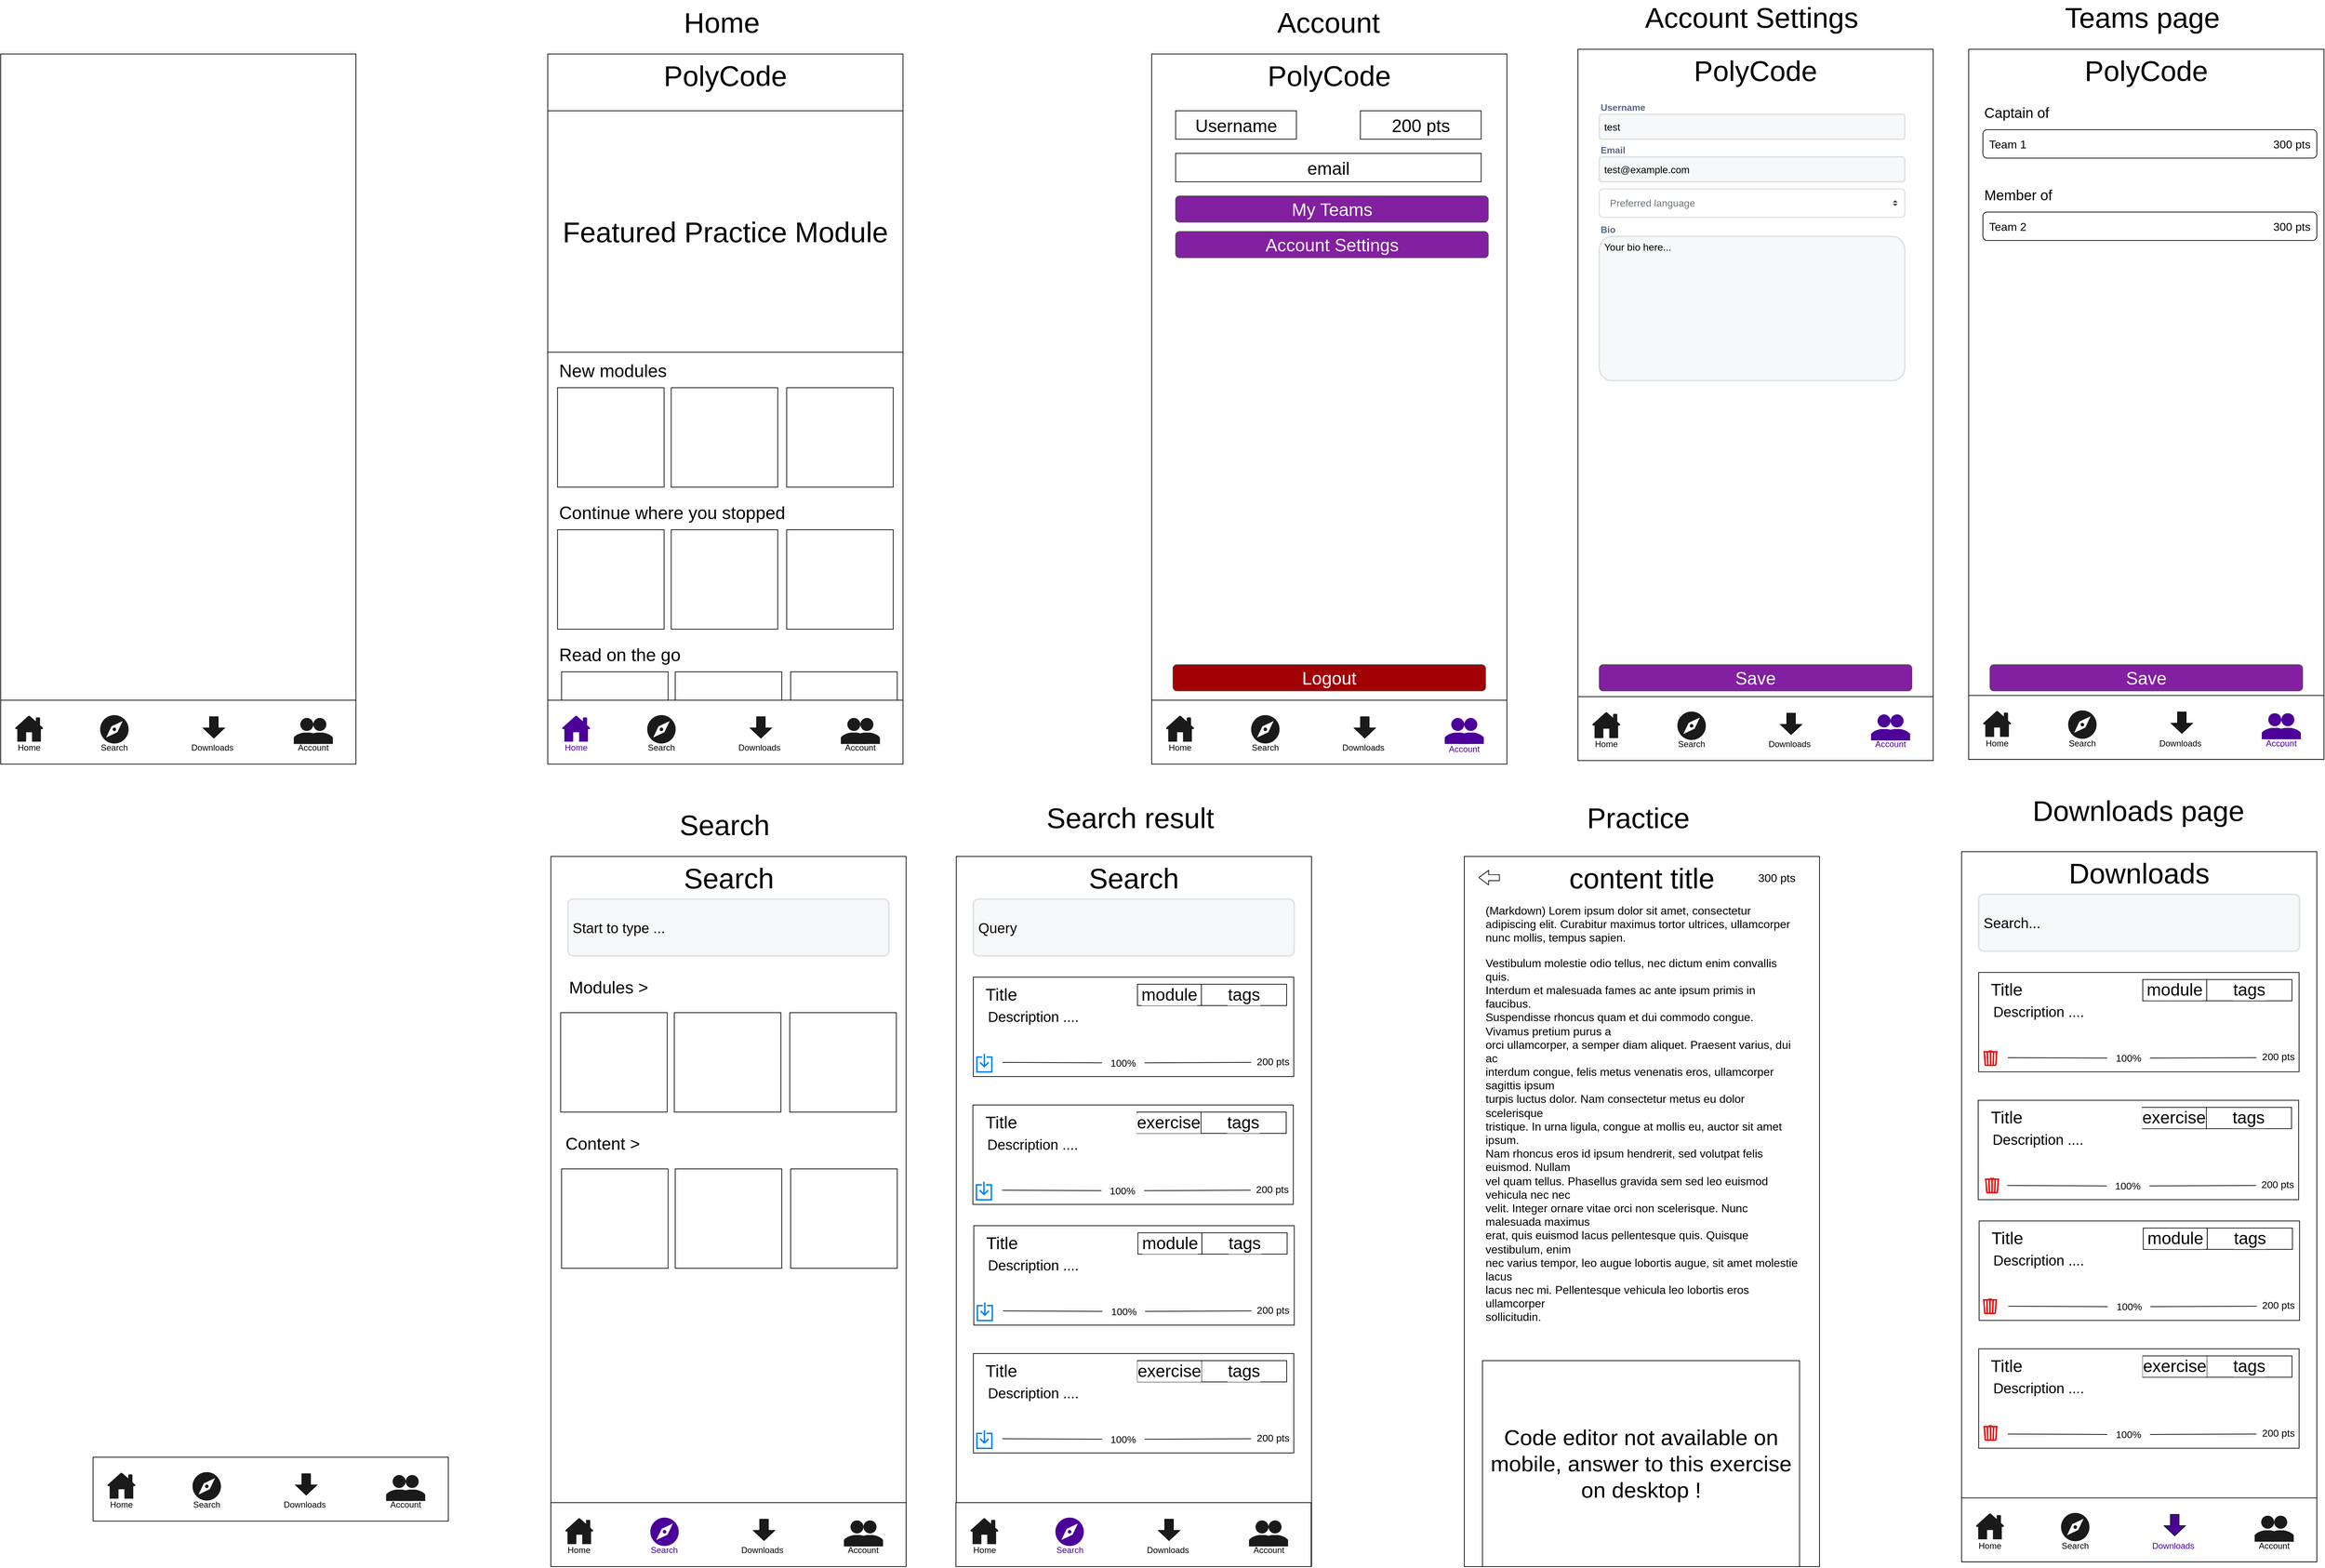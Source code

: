 <mxfile>
    <diagram id="5f1qsJ-k96uJmgbrYSEO" name="Page-1">
        <mxGraphModel dx="7640" dy="6060" grid="1" gridSize="10" guides="1" tooltips="1" connect="1" arrows="1" fold="1" page="1" pageScale="1" pageWidth="850" pageHeight="1100" math="0" shadow="0">
            <root>
                <mxCell id="0"/>
                <mxCell id="1" parent="0"/>
                <mxCell id="19" value="" style="rounded=0;whiteSpace=wrap;html=1;aspect=fixed;" parent="1" vertex="1">
                    <mxGeometry x="850" y="-2120" width="500" height="1000" as="geometry"/>
                </mxCell>
                <mxCell id="43" value="" style="rounded=0;whiteSpace=wrap;html=1;fontSize=40;strokeWidth=1;fillColor=none;" parent="1" vertex="1">
                    <mxGeometry x="869.38" y="-1250" width="150" height="130" as="geometry"/>
                </mxCell>
                <mxCell id="45" value="" style="rounded=0;whiteSpace=wrap;html=1;fontSize=40;strokeWidth=1;fillColor=none;" parent="1" vertex="1">
                    <mxGeometry x="1029.38" y="-1250" width="150" height="130" as="geometry"/>
                </mxCell>
                <mxCell id="46" value="" style="rounded=0;whiteSpace=wrap;html=1;fontSize=40;strokeWidth=1;fillColor=default;" parent="1" vertex="1">
                    <mxGeometry x="1191.88" y="-1250" width="150" height="130" as="geometry"/>
                </mxCell>
                <mxCell id="3" value="" style="rounded=0;whiteSpace=wrap;html=1;aspect=fixed;" parent="1" vertex="1">
                    <mxGeometry x="80" y="-2120" width="500" height="1000" as="geometry"/>
                </mxCell>
                <mxCell id="31" value="&lt;font style=&quot;font-size: 40px;&quot;&gt;PolyCode&lt;/font&gt;" style="rounded=0;whiteSpace=wrap;html=1;strokeColor=none;fontSize=40;strokeWidth=0;fillColor=none;" parent="1" vertex="1">
                    <mxGeometry x="976.25" y="-2120" width="247.5" height="60" as="geometry"/>
                </mxCell>
                <mxCell id="32" value="Home" style="text;html=1;strokeColor=none;fillColor=none;align=center;verticalAlign=middle;whiteSpace=wrap;rounded=0;fontSize=40;" parent="1" vertex="1">
                    <mxGeometry x="1005" y="-2180" width="180" height="30" as="geometry"/>
                </mxCell>
                <mxCell id="33" value="Featured Practice Module" style="rounded=0;whiteSpace=wrap;html=1;fontSize=40;strokeWidth=1;" parent="1" vertex="1">
                    <mxGeometry x="850" y="-2040" width="500" height="340" as="geometry"/>
                </mxCell>
                <mxCell id="34" value="" style="rounded=0;whiteSpace=wrap;html=1;fontSize=40;strokeWidth=1;fillColor=none;" parent="1" vertex="1">
                    <mxGeometry x="863.75" y="-1650" width="150" height="140" as="geometry"/>
                </mxCell>
                <mxCell id="35" value="New modules" style="text;html=1;strokeColor=none;fillColor=none;align=left;verticalAlign=middle;whiteSpace=wrap;rounded=0;fontSize=25;" parent="1" vertex="1">
                    <mxGeometry x="863.75" y="-1690" width="170" height="30" as="geometry"/>
                </mxCell>
                <mxCell id="37" value="" style="rounded=0;whiteSpace=wrap;html=1;fontSize=40;strokeWidth=1;fillColor=none;" parent="1" vertex="1">
                    <mxGeometry x="1023.75" y="-1650" width="150" height="140" as="geometry"/>
                </mxCell>
                <mxCell id="38" value="" style="rounded=0;whiteSpace=wrap;html=1;fontSize=40;strokeWidth=1;fillColor=default;" parent="1" vertex="1">
                    <mxGeometry x="1186.25" y="-1650" width="150" height="140" as="geometry"/>
                </mxCell>
                <mxCell id="39" value="" style="rounded=0;whiteSpace=wrap;html=1;fontSize=40;strokeWidth=1;fillColor=none;" parent="1" vertex="1">
                    <mxGeometry x="863.75" y="-1450" width="150" height="140" as="geometry"/>
                </mxCell>
                <mxCell id="40" value="Continue where you stopped" style="text;html=1;strokeColor=none;fillColor=none;align=left;verticalAlign=middle;whiteSpace=wrap;rounded=0;fontSize=25;" parent="1" vertex="1">
                    <mxGeometry x="863.75" y="-1490" width="340" height="30" as="geometry"/>
                </mxCell>
                <mxCell id="41" value="" style="rounded=0;whiteSpace=wrap;html=1;fontSize=40;strokeWidth=1;fillColor=none;" parent="1" vertex="1">
                    <mxGeometry x="1023.75" y="-1450" width="150" height="140" as="geometry"/>
                </mxCell>
                <mxCell id="42" value="" style="rounded=0;whiteSpace=wrap;html=1;fontSize=40;strokeWidth=1;fillColor=default;" parent="1" vertex="1">
                    <mxGeometry x="1186.25" y="-1450" width="150" height="140" as="geometry"/>
                </mxCell>
                <mxCell id="44" value="Read on the go" style="text;html=1;strokeColor=none;fillColor=none;align=left;verticalAlign=middle;whiteSpace=wrap;rounded=0;fontSize=25;" parent="1" vertex="1">
                    <mxGeometry x="863.75" y="-1290" width="340" height="30" as="geometry"/>
                </mxCell>
                <mxCell id="50" value="" style="rounded=0;whiteSpace=wrap;html=1;aspect=fixed;" parent="1" vertex="1">
                    <mxGeometry x="1700" y="-2120" width="500" height="1000" as="geometry"/>
                </mxCell>
                <mxCell id="54" value="" style="rounded=0;whiteSpace=wrap;html=1;fontColor=#000000;" parent="1" vertex="1">
                    <mxGeometry x="1700" y="-1210" width="500" height="90" as="geometry"/>
                </mxCell>
                <mxCell id="65" value="&lt;font style=&quot;font-size: 40px;&quot;&gt;PolyCode&lt;/font&gt;" style="rounded=0;whiteSpace=wrap;html=1;strokeColor=none;fontSize=40;strokeWidth=0;fillColor=none;" parent="1" vertex="1">
                    <mxGeometry x="1826.25" y="-2120" width="247.5" height="60" as="geometry"/>
                </mxCell>
                <mxCell id="66" value="Account" style="text;html=1;strokeColor=none;fillColor=none;align=center;verticalAlign=middle;whiteSpace=wrap;rounded=0;fontSize=40;" parent="1" vertex="1">
                    <mxGeometry x="1858.75" y="-2180" width="180" height="30" as="geometry"/>
                </mxCell>
                <mxCell id="80" value="Username" style="rounded=0;whiteSpace=wrap;html=1;labelBackgroundColor=none;fontSize=25;fontColor=none;strokeWidth=1;fillColor=none;" parent="1" vertex="1">
                    <mxGeometry x="1733.75" y="-2040" width="170" height="40" as="geometry"/>
                </mxCell>
                <mxCell id="81" value="200 pts" style="rounded=0;whiteSpace=wrap;html=1;labelBackgroundColor=none;fontSize=25;fontColor=none;strokeWidth=1;fillColor=none;" parent="1" vertex="1">
                    <mxGeometry x="1993.75" y="-2040" width="170" height="40" as="geometry"/>
                </mxCell>
                <mxCell id="82" value="email" style="rounded=0;whiteSpace=wrap;html=1;labelBackgroundColor=none;fontSize=25;fontColor=none;strokeWidth=1;fillColor=none;" parent="1" vertex="1">
                    <mxGeometry x="1733.75" y="-1980" width="430" height="40" as="geometry"/>
                </mxCell>
                <mxCell id="84" value="Logout" style="rounded=1;html=1;shadow=0;dashed=0;whiteSpace=wrap;fontSize=25;fillColor=#A10005;align=center;strokeColor=#4D4D4D;fontColor=#ffffff;labelBackgroundColor=none;" parent="1" vertex="1">
                    <mxGeometry x="1730" y="-1260" width="440" height="36.88" as="geometry"/>
                </mxCell>
                <mxCell id="85" value="My Teams" style="rounded=1;html=1;shadow=0;dashed=0;whiteSpace=wrap;fontSize=25;fillColor=#831FA1;align=center;strokeColor=#4D4D4D;fontColor=#ffffff;labelBackgroundColor=none;" parent="1" vertex="1">
                    <mxGeometry x="1733.75" y="-1920" width="440" height="36.88" as="geometry"/>
                </mxCell>
                <mxCell id="87" value="Account Settings" style="rounded=1;html=1;shadow=0;dashed=0;whiteSpace=wrap;fontSize=25;fillColor=#831FA1;align=center;strokeColor=#4D4D4D;fontColor=#ffffff;labelBackgroundColor=none;" parent="1" vertex="1">
                    <mxGeometry x="1733.75" y="-1870" width="440" height="36.88" as="geometry"/>
                </mxCell>
                <mxCell id="88" value="" style="rounded=0;whiteSpace=wrap;html=1;aspect=fixed;" parent="1" vertex="1">
                    <mxGeometry x="2300" y="-2126.66" width="500" height="1000" as="geometry"/>
                </mxCell>
                <mxCell id="100" value="&lt;font style=&quot;font-size: 40px;&quot;&gt;PolyCode&lt;/font&gt;" style="rounded=0;whiteSpace=wrap;html=1;strokeColor=none;fontSize=40;strokeWidth=0;fillColor=none;" parent="1" vertex="1">
                    <mxGeometry x="2426.25" y="-2126.66" width="247.5" height="60" as="geometry"/>
                </mxCell>
                <mxCell id="101" value="Account Settings" style="text;html=1;strokeColor=none;fillColor=none;align=center;verticalAlign=middle;whiteSpace=wrap;rounded=0;fontSize=40;" parent="1" vertex="1">
                    <mxGeometry x="2384.38" y="-2186.66" width="321.25" height="30" as="geometry"/>
                </mxCell>
                <mxCell id="108" value="&lt;font style=&quot;font-size: 13px&quot;&gt;Username&lt;/font&gt;" style="fillColor=none;strokeColor=none;html=1;fontSize=12;fontStyle=0;align=left;fontColor=#596780;fontStyle=1;fontSize=11" parent="1" vertex="1">
                    <mxGeometry x="2330" y="-2055" width="240" height="20" as="geometry"/>
                </mxCell>
                <mxCell id="109" value="&lt;font style=&quot;font-size: 14px&quot;&gt;test&lt;/font&gt;" style="rounded=1;arcSize=9;fillColor=#F7F8F9;align=left;spacingLeft=5;strokeColor=#DEE1E6;html=1;strokeWidth=2;fontSize=12" parent="1" vertex="1">
                    <mxGeometry x="2330" y="-2035" width="430" height="35" as="geometry"/>
                </mxCell>
                <mxCell id="110" value="&lt;font style=&quot;font-size: 13px&quot;&gt;Email&lt;/font&gt;" style="fillColor=none;strokeColor=none;html=1;fontSize=12;fontStyle=0;align=left;fontColor=#596780;fontStyle=1;fontSize=11" parent="1" vertex="1">
                    <mxGeometry x="2330" y="-1995" width="240" height="20" as="geometry"/>
                </mxCell>
                <mxCell id="111" value="&lt;font style=&quot;font-size: 14px&quot;&gt;test@example.com&lt;/font&gt;" style="rounded=1;arcSize=9;fillColor=#F7F8F9;align=left;spacingLeft=5;strokeColor=#DEE1E6;html=1;strokeWidth=2;fontSize=12" parent="1" vertex="1">
                    <mxGeometry x="2330" y="-1975" width="430" height="35" as="geometry"/>
                </mxCell>
                <mxCell id="112" value="Preferred language" style="html=1;shadow=0;dashed=0;shape=mxgraph.bootstrap.rrect;rSize=5;fillColor=#ffffff;strokeColor=#CED4DA;align=left;spacing=15;fontSize=14;fontColor=#6C767D;" parent="1" vertex="1">
                    <mxGeometry x="2330.01" y="-1930" width="430" height="40" as="geometry"/>
                </mxCell>
                <mxCell id="113" value="" style="shape=triangle;direction=south;fillColor=#343A40;strokeColor=none;perimeter=none;fontSize=14;" parent="112" vertex="1">
                    <mxGeometry x="1" y="0.5" width="7" height="3" relative="1" as="geometry">
                        <mxPoint x="-17" y="1" as="offset"/>
                    </mxGeometry>
                </mxCell>
                <mxCell id="114" value="" style="shape=triangle;direction=north;fillColor=#343A40;strokeColor=none;perimeter=none;fontSize=14;" parent="112" vertex="1">
                    <mxGeometry x="1" y="0.5" width="7" height="3" relative="1" as="geometry">
                        <mxPoint x="-17" y="-4" as="offset"/>
                    </mxGeometry>
                </mxCell>
                <mxCell id="115" value="&lt;font style=&quot;font-size: 13px&quot;&gt;Bio&lt;/font&gt;" style="fillColor=none;strokeColor=none;html=1;fontSize=12;fontStyle=0;align=left;fontColor=#596780;fontStyle=1;fontSize=11" parent="1" vertex="1">
                    <mxGeometry x="2330.01" y="-1883.12" width="240" height="20" as="geometry"/>
                </mxCell>
                <mxCell id="116" value="&lt;font style=&quot;font-size: 14px&quot;&gt;Your bio here...&lt;br&gt;&lt;/font&gt;" style="rounded=1;arcSize=9;fillColor=#F7F8F9;align=left;spacingLeft=5;strokeColor=#DEE1E6;html=1;strokeWidth=2;fontSize=12;verticalAlign=top;" parent="1" vertex="1">
                    <mxGeometry x="2330.01" y="-1863.12" width="430" height="203.12" as="geometry"/>
                </mxCell>
                <mxCell id="117" value="Save" style="rounded=1;html=1;shadow=0;dashed=0;whiteSpace=wrap;fontSize=25;fillColor=#831FA1;align=center;strokeColor=#4D4D4D;fontColor=#ffffff;labelBackgroundColor=none;" parent="1" vertex="1">
                    <mxGeometry x="2330" y="-1260" width="440" height="36.88" as="geometry"/>
                </mxCell>
                <mxCell id="118" value="" style="rounded=0;whiteSpace=wrap;html=1;aspect=fixed;" parent="1" vertex="1">
                    <mxGeometry x="2850" y="-2126.66" width="500" height="1000" as="geometry"/>
                </mxCell>
                <mxCell id="130" value="&lt;font style=&quot;font-size: 40px;&quot;&gt;PolyCode&lt;/font&gt;" style="rounded=0;whiteSpace=wrap;html=1;strokeColor=none;fontSize=40;strokeWidth=0;fillColor=none;" parent="1" vertex="1">
                    <mxGeometry x="2976.25" y="-2126.66" width="247.5" height="60" as="geometry"/>
                </mxCell>
                <mxCell id="131" value="Teams page" style="text;html=1;strokeColor=none;fillColor=none;align=center;verticalAlign=middle;whiteSpace=wrap;rounded=0;fontSize=40;" parent="1" vertex="1">
                    <mxGeometry x="2934.38" y="-2186.66" width="321.25" height="30" as="geometry"/>
                </mxCell>
                <mxCell id="141" value="Save" style="rounded=1;html=1;shadow=0;dashed=0;whiteSpace=wrap;fontSize=25;fillColor=#831FA1;align=center;strokeColor=#4D4D4D;fontColor=#ffffff;labelBackgroundColor=none;" parent="1" vertex="1">
                    <mxGeometry x="2880" y="-1260" width="440" height="36.88" as="geometry"/>
                </mxCell>
                <mxCell id="142" value="&lt;font style=&quot;font-size: 20px&quot;&gt;Captain of&amp;nbsp;&lt;/font&gt;" style="text;html=1;align=left;verticalAlign=middle;resizable=0;points=[];autosize=1;strokeColor=none;fillColor=none;fontSize=14;" parent="1" vertex="1">
                    <mxGeometry x="2870" y="-2048.34" width="110" height="20" as="geometry"/>
                </mxCell>
                <mxCell id="143" value="" style="rounded=1;whiteSpace=wrap;html=1;fontSize=20;" parent="1" vertex="1">
                    <mxGeometry x="2870" y="-2013.34" width="470" height="40" as="geometry"/>
                </mxCell>
                <mxCell id="144" value="Team 1" style="text;html=1;strokeColor=none;fillColor=none;align=center;verticalAlign=middle;whiteSpace=wrap;rounded=0;fontSize=16;" parent="1" vertex="1">
                    <mxGeometry x="2870" y="-2008.34" width="70" height="30" as="geometry"/>
                </mxCell>
                <mxCell id="145" value="300 pts" style="text;html=1;strokeColor=none;fillColor=none;align=center;verticalAlign=middle;whiteSpace=wrap;rounded=0;fontSize=16;" parent="1" vertex="1">
                    <mxGeometry x="3270" y="-2008.34" width="70" height="30" as="geometry"/>
                </mxCell>
                <mxCell id="146" value="&lt;font style=&quot;font-size: 20px&quot;&gt;Member of&amp;nbsp;&lt;/font&gt;" style="text;html=1;align=left;verticalAlign=middle;resizable=0;points=[];autosize=1;strokeColor=none;fillColor=none;fontSize=14;" parent="1" vertex="1">
                    <mxGeometry x="2870" y="-1932.4" width="120" height="20" as="geometry"/>
                </mxCell>
                <mxCell id="147" value="" style="rounded=1;whiteSpace=wrap;html=1;fontSize=20;" parent="1" vertex="1">
                    <mxGeometry x="2870" y="-1897.4" width="470" height="40" as="geometry"/>
                </mxCell>
                <mxCell id="148" value="Team 2" style="text;html=1;strokeColor=none;fillColor=none;align=center;verticalAlign=middle;whiteSpace=wrap;rounded=0;fontSize=16;" parent="1" vertex="1">
                    <mxGeometry x="2870" y="-1892.4" width="70" height="30" as="geometry"/>
                </mxCell>
                <mxCell id="149" value="300 pts" style="text;html=1;strokeColor=none;fillColor=none;align=center;verticalAlign=middle;whiteSpace=wrap;rounded=0;fontSize=16;" parent="1" vertex="1">
                    <mxGeometry x="3270" y="-1892.4" width="70" height="30" as="geometry"/>
                </mxCell>
                <mxCell id="150" value="" style="rounded=0;whiteSpace=wrap;html=1;aspect=fixed;" parent="1" vertex="1">
                    <mxGeometry x="854.38" y="-990" width="500" height="1000" as="geometry"/>
                </mxCell>
                <mxCell id="165" value="&lt;font style=&quot;font-size: 40px&quot;&gt;Search&lt;/font&gt;" style="rounded=0;whiteSpace=wrap;html=1;strokeColor=none;fontSize=40;strokeWidth=0;fillColor=none;" parent="1" vertex="1">
                    <mxGeometry x="980.63" y="-990" width="247.5" height="60" as="geometry"/>
                </mxCell>
                <mxCell id="166" value="Search" style="text;html=1;strokeColor=none;fillColor=none;align=center;verticalAlign=middle;whiteSpace=wrap;rounded=0;fontSize=40;" parent="1" vertex="1">
                    <mxGeometry x="1009.38" y="-1050" width="180" height="30" as="geometry"/>
                </mxCell>
                <mxCell id="178" value="Start to type ..." style="rounded=1;arcSize=9;fillColor=#F7F8F9;align=left;spacingLeft=5;strokeColor=#DEE1E6;html=1;strokeWidth=2;fontSize=20;" parent="1" vertex="1">
                    <mxGeometry x="878.38" y="-930" width="451.62" height="80" as="geometry"/>
                </mxCell>
                <mxCell id="179" value="Modules &amp;gt;" style="text;html=1;strokeColor=none;fillColor=none;align=left;verticalAlign=middle;whiteSpace=wrap;rounded=0;fontSize=24;" parent="1" vertex="1">
                    <mxGeometry x="878.38" y="-820" width="131.62" height="30" as="geometry"/>
                </mxCell>
                <mxCell id="181" value="Content &amp;gt;" style="text;html=1;strokeColor=none;fillColor=none;align=left;verticalAlign=middle;whiteSpace=wrap;rounded=0;fontSize=24;" parent="1" vertex="1">
                    <mxGeometry x="872.94" y="-600" width="131.62" height="30" as="geometry"/>
                </mxCell>
                <mxCell id="182" value="" style="rounded=0;whiteSpace=wrap;fontSize=40;strokeWidth=1;fillColor=none;" parent="1" vertex="1">
                    <mxGeometry x="868.13" y="-770" width="150" height="140" as="geometry"/>
                </mxCell>
                <mxCell id="183" value="" style="rounded=0;whiteSpace=wrap;fontSize=40;strokeWidth=1;fillColor=none;" parent="1" vertex="1">
                    <mxGeometry x="1028.13" y="-770" width="150" height="140" as="geometry"/>
                </mxCell>
                <mxCell id="184" value="" style="rounded=0;whiteSpace=wrap;fontSize=40;strokeWidth=1;fillColor=default;" parent="1" vertex="1">
                    <mxGeometry x="1190.63" y="-770" width="150" height="140" as="geometry"/>
                </mxCell>
                <mxCell id="185" value="" style="rounded=0;whiteSpace=wrap;html=1;fontSize=40;strokeWidth=1;fillColor=none;" parent="1" vertex="1">
                    <mxGeometry x="869.38" y="-550" width="150" height="140" as="geometry"/>
                </mxCell>
                <mxCell id="186" value="" style="rounded=0;whiteSpace=wrap;html=1;fontSize=40;strokeWidth=1;fillColor=none;" parent="1" vertex="1">
                    <mxGeometry x="1029.38" y="-550" width="150" height="140" as="geometry"/>
                </mxCell>
                <mxCell id="187" value="" style="rounded=0;whiteSpace=wrap;html=1;fontSize=40;strokeWidth=1;fillColor=default;" parent="1" vertex="1">
                    <mxGeometry x="1191.88" y="-550" width="150" height="140" as="geometry"/>
                </mxCell>
                <mxCell id="188" value="" style="rounded=0;whiteSpace=wrap;html=1;aspect=fixed;" parent="1" vertex="1">
                    <mxGeometry x="1425" y="-990" width="500" height="1000" as="geometry"/>
                </mxCell>
                <mxCell id="200" value="&lt;font style=&quot;font-size: 40px&quot;&gt;Search&lt;/font&gt;" style="rounded=0;whiteSpace=wrap;html=1;strokeColor=none;fontSize=40;strokeWidth=0;fillColor=none;" parent="1" vertex="1">
                    <mxGeometry x="1551.25" y="-990" width="247.5" height="60" as="geometry"/>
                </mxCell>
                <mxCell id="201" value="Search result" style="text;html=1;strokeColor=none;fillColor=none;align=center;verticalAlign=middle;whiteSpace=wrap;rounded=0;fontSize=40;" parent="1" vertex="1">
                    <mxGeometry x="1535" y="-1060" width="270" height="30" as="geometry"/>
                </mxCell>
                <mxCell id="202" value="Query" style="rounded=1;arcSize=9;fillColor=#F7F8F9;align=left;spacingLeft=5;strokeColor=#DEE1E6;html=1;strokeWidth=2;fontSize=20;" parent="1" vertex="1">
                    <mxGeometry x="1449" y="-930" width="451.62" height="80" as="geometry"/>
                </mxCell>
                <mxCell id="211" value="" style="rounded=0;whiteSpace=wrap;html=1;fontSize=40;strokeWidth=1;fillColor=default;" parent="1" vertex="1">
                    <mxGeometry x="1449" y="-820" width="451" height="140" as="geometry"/>
                </mxCell>
                <mxCell id="213" value="Title" style="text;html=1;strokeColor=none;fillColor=none;align=center;verticalAlign=middle;whiteSpace=wrap;rounded=0;labelBackgroundColor=default;fontSize=24;fontColor=#000000;" parent="1" vertex="1">
                    <mxGeometry x="1426.25" y="-810" width="125" height="30" as="geometry"/>
                </mxCell>
                <mxCell id="214" value="tags" style="rounded=0;whiteSpace=wrap;html=1;labelBackgroundColor=default;fontSize=24;" parent="1" vertex="1">
                    <mxGeometry x="1770" y="-810" width="120" height="30" as="geometry"/>
                </mxCell>
                <mxCell id="216" value="Description ...." style="text;html=1;align=center;verticalAlign=middle;resizable=0;points=[];autosize=1;strokeColor=none;fillColor=none;fontSize=20;fontColor=#000000;" parent="1" vertex="1">
                    <mxGeometry x="1462.5" y="-780" width="140" height="30" as="geometry"/>
                </mxCell>
                <mxCell id="217" value="" style="html=1;verticalLabelPosition=bottom;align=center;labelBackgroundColor=#ffffff;verticalAlign=top;strokeWidth=2;strokeColor=#0080F0;shadow=0;dashed=0;shape=mxgraph.ios7.icons.down;fontSize=20;fontColor=#000000;fillColor=none;" parent="1" vertex="1">
                    <mxGeometry x="1454" y="-712" width="21" height="25.5" as="geometry"/>
                </mxCell>
                <mxCell id="218" value="" style="endArrow=none;html=1;fontSize=20;fontColor=#000000;startArrow=none;" parent="1" source="219" edge="1">
                    <mxGeometry width="50" height="50" relative="1" as="geometry">
                        <mxPoint x="1490" y="-700" as="sourcePoint"/>
                        <mxPoint x="1840" y="-700" as="targetPoint"/>
                    </mxGeometry>
                </mxCell>
                <mxCell id="219" value="100%" style="text;html=1;strokeColor=none;fillColor=none;align=center;verticalAlign=middle;whiteSpace=wrap;rounded=0;labelBackgroundColor=default;fontSize=14;fontColor=#000000;" parent="1" vertex="1">
                    <mxGeometry x="1630" y="-714.25" width="60" height="30" as="geometry"/>
                </mxCell>
                <mxCell id="220" value="" style="endArrow=none;html=1;fontSize=20;fontColor=#000000;" parent="1" target="219" edge="1">
                    <mxGeometry width="50" height="50" relative="1" as="geometry">
                        <mxPoint x="1490" y="-700" as="sourcePoint"/>
                        <mxPoint x="1870" y="-700" as="targetPoint"/>
                    </mxGeometry>
                </mxCell>
                <mxCell id="221" value="200 pts" style="text;html=1;strokeColor=none;fillColor=none;align=center;verticalAlign=middle;whiteSpace=wrap;rounded=0;labelBackgroundColor=default;fontSize=14;fontColor=#000000;" parent="1" vertex="1">
                    <mxGeometry x="1840.62" y="-716.5" width="60" height="30" as="geometry"/>
                </mxCell>
                <mxCell id="222" value="module" style="rounded=0;whiteSpace=wrap;html=1;labelBackgroundColor=default;fontSize=24;" parent="1" vertex="1">
                    <mxGeometry x="1680" y="-810" width="90" height="30" as="geometry"/>
                </mxCell>
                <mxCell id="223" value="" style="rounded=0;whiteSpace=wrap;html=1;fontSize=40;strokeWidth=1;fillColor=default;" parent="1" vertex="1">
                    <mxGeometry x="1448.38" y="-640" width="451" height="140" as="geometry"/>
                </mxCell>
                <mxCell id="224" value="Title" style="text;html=1;strokeColor=none;fillColor=none;align=center;verticalAlign=middle;whiteSpace=wrap;rounded=0;labelBackgroundColor=default;fontSize=24;fontColor=#000000;" parent="1" vertex="1">
                    <mxGeometry x="1425.63" y="-630" width="125" height="30" as="geometry"/>
                </mxCell>
                <mxCell id="225" value="tags" style="rounded=0;whiteSpace=wrap;html=1;labelBackgroundColor=default;fontSize=24;" parent="1" vertex="1">
                    <mxGeometry x="1769.38" y="-630" width="120" height="30" as="geometry"/>
                </mxCell>
                <mxCell id="226" value="Description ...." style="text;html=1;align=center;verticalAlign=middle;resizable=0;points=[];autosize=1;strokeColor=none;fillColor=none;fontSize=20;fontColor=#000000;" parent="1" vertex="1">
                    <mxGeometry x="1461.88" y="-600" width="140" height="30" as="geometry"/>
                </mxCell>
                <mxCell id="227" value="" style="html=1;verticalLabelPosition=bottom;align=center;labelBackgroundColor=#ffffff;verticalAlign=top;strokeWidth=2;strokeColor=#0080F0;shadow=0;dashed=0;shape=mxgraph.ios7.icons.down;fontSize=20;fontColor=#000000;fillColor=none;" parent="1" vertex="1">
                    <mxGeometry x="1453.38" y="-532" width="21" height="25.5" as="geometry"/>
                </mxCell>
                <mxCell id="228" value="" style="endArrow=none;html=1;fontSize=20;fontColor=#000000;startArrow=none;" parent="1" source="229" edge="1">
                    <mxGeometry width="50" height="50" relative="1" as="geometry">
                        <mxPoint x="1489.38" y="-520" as="sourcePoint"/>
                        <mxPoint x="1839.38" y="-520" as="targetPoint"/>
                    </mxGeometry>
                </mxCell>
                <mxCell id="229" value="100%" style="text;html=1;strokeColor=none;fillColor=none;align=center;verticalAlign=middle;whiteSpace=wrap;rounded=0;labelBackgroundColor=default;fontSize=14;fontColor=#000000;" parent="1" vertex="1">
                    <mxGeometry x="1629.38" y="-534.25" width="60" height="30" as="geometry"/>
                </mxCell>
                <mxCell id="230" value="" style="endArrow=none;html=1;fontSize=20;fontColor=#000000;" parent="1" target="229" edge="1">
                    <mxGeometry width="50" height="50" relative="1" as="geometry">
                        <mxPoint x="1489.38" y="-520" as="sourcePoint"/>
                        <mxPoint x="1869.38" y="-520" as="targetPoint"/>
                    </mxGeometry>
                </mxCell>
                <mxCell id="231" value="200 pts" style="text;html=1;strokeColor=none;fillColor=none;align=center;verticalAlign=middle;whiteSpace=wrap;rounded=0;labelBackgroundColor=default;fontSize=14;fontColor=#000000;" parent="1" vertex="1">
                    <mxGeometry x="1840" y="-536.5" width="60" height="30" as="geometry"/>
                </mxCell>
                <mxCell id="232" value="exercise" style="rounded=0;whiteSpace=wrap;html=1;labelBackgroundColor=default;fontSize=24;" parent="1" vertex="1">
                    <mxGeometry x="1679.38" y="-630" width="90" height="30" as="geometry"/>
                </mxCell>
                <mxCell id="233" value="" style="rounded=0;whiteSpace=wrap;html=1;fontSize=40;strokeWidth=1;fillColor=default;" parent="1" vertex="1">
                    <mxGeometry x="1449.68" y="-470" width="451" height="140" as="geometry"/>
                </mxCell>
                <mxCell id="234" value="Title" style="text;html=1;strokeColor=none;fillColor=none;align=center;verticalAlign=middle;whiteSpace=wrap;rounded=0;labelBackgroundColor=default;fontSize=24;fontColor=#000000;" parent="1" vertex="1">
                    <mxGeometry x="1426.93" y="-460" width="125" height="30" as="geometry"/>
                </mxCell>
                <mxCell id="235" value="tags" style="rounded=0;whiteSpace=wrap;html=1;labelBackgroundColor=default;fontSize=24;" parent="1" vertex="1">
                    <mxGeometry x="1770.68" y="-460" width="120" height="30" as="geometry"/>
                </mxCell>
                <mxCell id="236" value="Description ...." style="text;html=1;align=center;verticalAlign=middle;resizable=0;points=[];autosize=1;strokeColor=none;fillColor=none;fontSize=20;fontColor=#000000;" parent="1" vertex="1">
                    <mxGeometry x="1463.18" y="-430" width="140" height="30" as="geometry"/>
                </mxCell>
                <mxCell id="237" value="" style="html=1;verticalLabelPosition=bottom;align=center;labelBackgroundColor=#ffffff;verticalAlign=top;strokeWidth=2;strokeColor=#0080F0;shadow=0;dashed=0;shape=mxgraph.ios7.icons.down;fontSize=20;fontColor=#000000;fillColor=none;" parent="1" vertex="1">
                    <mxGeometry x="1454.68" y="-362" width="21" height="25.5" as="geometry"/>
                </mxCell>
                <mxCell id="238" value="" style="endArrow=none;html=1;fontSize=20;fontColor=#000000;startArrow=none;" parent="1" source="239" edge="1">
                    <mxGeometry width="50" height="50" relative="1" as="geometry">
                        <mxPoint x="1490.68" y="-350" as="sourcePoint"/>
                        <mxPoint x="1840.68" y="-350" as="targetPoint"/>
                    </mxGeometry>
                </mxCell>
                <mxCell id="239" value="100%" style="text;html=1;strokeColor=none;fillColor=none;align=center;verticalAlign=middle;whiteSpace=wrap;rounded=0;labelBackgroundColor=default;fontSize=14;fontColor=#000000;" parent="1" vertex="1">
                    <mxGeometry x="1630.68" y="-364.25" width="60" height="30" as="geometry"/>
                </mxCell>
                <mxCell id="240" value="" style="endArrow=none;html=1;fontSize=20;fontColor=#000000;" parent="1" target="239" edge="1">
                    <mxGeometry width="50" height="50" relative="1" as="geometry">
                        <mxPoint x="1490.68" y="-350" as="sourcePoint"/>
                        <mxPoint x="1870.68" y="-350" as="targetPoint"/>
                    </mxGeometry>
                </mxCell>
                <mxCell id="241" value="200 pts" style="text;html=1;strokeColor=none;fillColor=none;align=center;verticalAlign=middle;whiteSpace=wrap;rounded=0;labelBackgroundColor=default;fontSize=14;fontColor=#000000;" parent="1" vertex="1">
                    <mxGeometry x="1841.3" y="-366.5" width="60" height="30" as="geometry"/>
                </mxCell>
                <mxCell id="242" value="module" style="rounded=0;whiteSpace=wrap;html=1;labelBackgroundColor=default;fontSize=24;" parent="1" vertex="1">
                    <mxGeometry x="1680.68" y="-460" width="90" height="30" as="geometry"/>
                </mxCell>
                <mxCell id="243" value="" style="rounded=0;whiteSpace=wrap;html=1;fontSize=40;strokeWidth=1;fillColor=default;" parent="1" vertex="1">
                    <mxGeometry x="1449.06" y="-290" width="451" height="140" as="geometry"/>
                </mxCell>
                <mxCell id="244" value="Title" style="text;html=1;strokeColor=none;fillColor=none;align=center;verticalAlign=middle;whiteSpace=wrap;rounded=0;labelBackgroundColor=default;fontSize=24;fontColor=#000000;" parent="1" vertex="1">
                    <mxGeometry x="1426.31" y="-280" width="125" height="30" as="geometry"/>
                </mxCell>
                <mxCell id="245" value="tags" style="rounded=0;whiteSpace=wrap;html=1;labelBackgroundColor=default;fontSize=24;" parent="1" vertex="1">
                    <mxGeometry x="1770.06" y="-280" width="120" height="30" as="geometry"/>
                </mxCell>
                <mxCell id="246" value="Description ...." style="text;html=1;align=center;verticalAlign=middle;resizable=0;points=[];autosize=1;strokeColor=none;fillColor=none;fontSize=20;fontColor=#000000;" parent="1" vertex="1">
                    <mxGeometry x="1462.56" y="-250" width="140" height="30" as="geometry"/>
                </mxCell>
                <mxCell id="247" value="" style="html=1;verticalLabelPosition=bottom;align=center;labelBackgroundColor=#ffffff;verticalAlign=top;strokeWidth=2;strokeColor=#0080F0;shadow=0;dashed=0;shape=mxgraph.ios7.icons.down;fontSize=20;fontColor=#000000;fillColor=none;" parent="1" vertex="1">
                    <mxGeometry x="1454.06" y="-182" width="21" height="25.5" as="geometry"/>
                </mxCell>
                <mxCell id="248" value="" style="endArrow=none;html=1;fontSize=20;fontColor=#000000;startArrow=none;" parent="1" source="249" edge="1">
                    <mxGeometry width="50" height="50" relative="1" as="geometry">
                        <mxPoint x="1490.06" y="-170" as="sourcePoint"/>
                        <mxPoint x="1840.06" y="-170" as="targetPoint"/>
                    </mxGeometry>
                </mxCell>
                <mxCell id="249" value="100%" style="text;html=1;strokeColor=none;fillColor=none;align=center;verticalAlign=middle;whiteSpace=wrap;rounded=0;labelBackgroundColor=default;fontSize=14;fontColor=#000000;" parent="1" vertex="1">
                    <mxGeometry x="1630.06" y="-184.25" width="60" height="30" as="geometry"/>
                </mxCell>
                <mxCell id="250" value="" style="endArrow=none;html=1;fontSize=20;fontColor=#000000;" parent="1" target="249" edge="1">
                    <mxGeometry width="50" height="50" relative="1" as="geometry">
                        <mxPoint x="1490.06" y="-170" as="sourcePoint"/>
                        <mxPoint x="1870.06" y="-170" as="targetPoint"/>
                    </mxGeometry>
                </mxCell>
                <mxCell id="251" value="200 pts" style="text;html=1;strokeColor=none;fillColor=none;align=center;verticalAlign=middle;whiteSpace=wrap;rounded=0;labelBackgroundColor=default;fontSize=14;fontColor=#000000;" parent="1" vertex="1">
                    <mxGeometry x="1840.68" y="-186.5" width="60" height="30" as="geometry"/>
                </mxCell>
                <mxCell id="252" value="exercise" style="rounded=0;whiteSpace=wrap;html=1;labelBackgroundColor=default;fontSize=24;" parent="1" vertex="1">
                    <mxGeometry x="1680.06" y="-280" width="90" height="30" as="geometry"/>
                </mxCell>
                <mxCell id="253" value="" style="rounded=0;whiteSpace=wrap;html=1;aspect=fixed;" parent="1" vertex="1">
                    <mxGeometry x="2140" y="-990" width="500" height="1000" as="geometry"/>
                </mxCell>
                <mxCell id="265" value="&lt;font style=&quot;font-size: 40px&quot;&gt;content title&lt;/font&gt;" style="rounded=0;whiteSpace=wrap;html=1;strokeColor=none;fontSize=40;strokeWidth=0;fillColor=none;" parent="1" vertex="1">
                    <mxGeometry x="2266.25" y="-990" width="247.5" height="60" as="geometry"/>
                </mxCell>
                <mxCell id="266" value="Practice" style="text;html=1;strokeColor=none;fillColor=none;align=center;verticalAlign=middle;whiteSpace=wrap;rounded=0;fontSize=40;" parent="1" vertex="1">
                    <mxGeometry x="2250" y="-1060" width="270" height="30" as="geometry"/>
                </mxCell>
                <mxCell id="308" value="(Markdown) Lorem ipsum dolor sit amet, consectetur adipiscing elit. Curabitur maximus tortor ultrices, ullamcorper nunc mollis, tempus sapien.&lt;br&gt;&lt;p style=&quot;font-size: 16px&quot;&gt;Vestibulum molestie odio tellus, nec dictum enim convallis quis. &lt;br style=&quot;font-size: 16px&quot;&gt;Interdum et malesuada fames ac ante ipsum primis in faucibus. &lt;br style=&quot;font-size: 16px&quot;&gt;Suspendisse rhoncus quam et dui commodo congue. Vivamus pretium purus a &lt;br style=&quot;font-size: 16px&quot;&gt;orci ullamcorper, a semper diam aliquet. Praesent varius, dui ac &lt;br style=&quot;font-size: 16px&quot;&gt;interdum congue, felis metus venenatis eros, ullamcorper sagittis ipsum &lt;br style=&quot;font-size: 16px&quot;&gt;turpis luctus dolor. Nam consectetur metus eu dolor scelerisque &lt;br style=&quot;font-size: 16px&quot;&gt;tristique. In urna ligula, congue at mollis eu, auctor sit amet ipsum. &lt;br style=&quot;font-size: 16px&quot;&gt;Nam rhoncus eros id ipsum hendrerit, sed volutpat felis euismod. Nullam &lt;br style=&quot;font-size: 16px&quot;&gt;vel quam tellus. Phasellus gravida sem sed leo euismod vehicula nec nec &lt;br style=&quot;font-size: 16px&quot;&gt;velit. Integer ornare vitae orci non scelerisque. Nunc malesuada maximus&lt;br style=&quot;font-size: 16px&quot;&gt; erat, quis euismod lacus pellentesque quis. Quisque vestibulum, enim &lt;br style=&quot;font-size: 16px&quot;&gt;nec varius tempor, leo augue lobortis augue, sit amet molestie lacus &lt;br style=&quot;font-size: 16px&quot;&gt;lacus nec mi. Pellentesque vehicula leo lobortis eros ullamcorper &lt;br style=&quot;font-size: 16px&quot;&gt;sollicitudin.&lt;/p&gt;" style="text;html=1;strokeColor=none;fillColor=none;align=left;verticalAlign=top;whiteSpace=wrap;rounded=0;labelBackgroundColor=default;fontSize=16;fontColor=#000000;" parent="1" vertex="1">
                    <mxGeometry x="2167.5" y="-930" width="442.5" height="700" as="geometry"/>
                </mxCell>
                <mxCell id="309" value="&lt;font style=&quot;font-size: 31px&quot;&gt;Code editor not available on mobile, answer to this exercise on desktop !&lt;/font&gt;" style="rounded=0;whiteSpace=wrap;html=1;labelBackgroundColor=default;fontSize=14;fontColor=#000000;fillColor=none;" parent="1" vertex="1">
                    <mxGeometry x="2165.63" y="-280" width="446.25" height="290" as="geometry"/>
                </mxCell>
                <mxCell id="311" value="" style="shape=flexArrow;endArrow=classic;html=1;fontSize=16;fontColor=#000000;endWidth=11.163;endSize=4.265;width=8.372;" parent="1" edge="1">
                    <mxGeometry width="50" height="50" relative="1" as="geometry">
                        <mxPoint x="2190" y="-960.04" as="sourcePoint"/>
                        <mxPoint x="2160" y="-960.27" as="targetPoint"/>
                    </mxGeometry>
                </mxCell>
                <mxCell id="312" value="300 pts" style="text;html=1;strokeColor=none;fillColor=none;align=center;verticalAlign=middle;whiteSpace=wrap;rounded=0;labelBackgroundColor=default;fontSize=16;fontColor=#000000;" parent="1" vertex="1">
                    <mxGeometry x="2550" y="-975" width="60" height="30" as="geometry"/>
                </mxCell>
                <mxCell id="320" value="" style="rounded=0;whiteSpace=wrap;html=1;aspect=fixed;" parent="1" vertex="1">
                    <mxGeometry x="2840" y="-996.66" width="500" height="1000" as="geometry"/>
                </mxCell>
                <mxCell id="332" value="&lt;font style=&quot;font-size: 40px&quot;&gt;Downloads&lt;/font&gt;" style="rounded=0;whiteSpace=wrap;html=1;strokeColor=none;fontSize=40;strokeWidth=0;fillColor=none;" parent="1" vertex="1">
                    <mxGeometry x="2966.25" y="-996.66" width="247.5" height="60" as="geometry"/>
                </mxCell>
                <mxCell id="333" value="Downloads page" style="text;html=1;strokeColor=none;fillColor=none;align=center;verticalAlign=middle;whiteSpace=wrap;rounded=0;fontSize=40;" parent="1" vertex="1">
                    <mxGeometry x="2923.88" y="-1070" width="330" height="30" as="geometry"/>
                </mxCell>
                <mxCell id="334" value="Search..." style="rounded=1;arcSize=9;fillColor=#F7F8F9;align=left;spacingLeft=5;strokeColor=#DEE1E6;html=1;strokeWidth=2;fontSize=20;" parent="1" vertex="1">
                    <mxGeometry x="2864" y="-936.66" width="451.62" height="80" as="geometry"/>
                </mxCell>
                <mxCell id="335" value="" style="rounded=0;whiteSpace=wrap;html=1;fontSize=40;strokeWidth=1;fillColor=default;" parent="1" vertex="1">
                    <mxGeometry x="2864" y="-826.66" width="451" height="140" as="geometry"/>
                </mxCell>
                <mxCell id="336" value="Title" style="text;html=1;strokeColor=none;fillColor=none;align=center;verticalAlign=middle;whiteSpace=wrap;rounded=0;labelBackgroundColor=default;fontSize=24;fontColor=#000000;" parent="1" vertex="1">
                    <mxGeometry x="2841.25" y="-816.66" width="125" height="30" as="geometry"/>
                </mxCell>
                <mxCell id="337" value="tags" style="rounded=0;whiteSpace=wrap;html=1;labelBackgroundColor=default;fontSize=24;" parent="1" vertex="1">
                    <mxGeometry x="3185" y="-816.66" width="120" height="30" as="geometry"/>
                </mxCell>
                <mxCell id="338" value="Description ...." style="text;html=1;align=center;verticalAlign=middle;resizable=0;points=[];autosize=1;strokeColor=none;fillColor=none;fontSize=20;fontColor=#000000;" parent="1" vertex="1">
                    <mxGeometry x="2877.5" y="-786.66" width="140" height="30" as="geometry"/>
                </mxCell>
                <mxCell id="340" value="" style="endArrow=none;html=1;fontSize=20;fontColor=#000000;startArrow=none;" parent="1" source="341" edge="1">
                    <mxGeometry width="50" height="50" relative="1" as="geometry">
                        <mxPoint x="2905" y="-706.66" as="sourcePoint"/>
                        <mxPoint x="3255" y="-706.66" as="targetPoint"/>
                    </mxGeometry>
                </mxCell>
                <mxCell id="341" value="100%" style="text;html=1;strokeColor=none;fillColor=none;align=center;verticalAlign=middle;whiteSpace=wrap;rounded=0;labelBackgroundColor=default;fontSize=14;fontColor=#000000;" parent="1" vertex="1">
                    <mxGeometry x="3045" y="-720.91" width="60" height="30" as="geometry"/>
                </mxCell>
                <mxCell id="342" value="" style="endArrow=none;html=1;fontSize=20;fontColor=#000000;" parent="1" target="341" edge="1">
                    <mxGeometry width="50" height="50" relative="1" as="geometry">
                        <mxPoint x="2905" y="-706.66" as="sourcePoint"/>
                        <mxPoint x="3285" y="-706.66" as="targetPoint"/>
                    </mxGeometry>
                </mxCell>
                <mxCell id="343" value="200 pts" style="text;html=1;strokeColor=none;fillColor=none;align=center;verticalAlign=middle;whiteSpace=wrap;rounded=0;labelBackgroundColor=default;fontSize=14;fontColor=#000000;" parent="1" vertex="1">
                    <mxGeometry x="3255.62" y="-723.16" width="60" height="30" as="geometry"/>
                </mxCell>
                <mxCell id="344" value="module" style="rounded=0;whiteSpace=wrap;html=1;labelBackgroundColor=default;fontSize=24;" parent="1" vertex="1">
                    <mxGeometry x="3095" y="-816.66" width="90" height="30" as="geometry"/>
                </mxCell>
                <mxCell id="345" value="" style="rounded=0;whiteSpace=wrap;html=1;fontSize=40;strokeWidth=1;fillColor=default;" parent="1" vertex="1">
                    <mxGeometry x="2863.38" y="-646.66" width="451" height="140" as="geometry"/>
                </mxCell>
                <mxCell id="346" value="Title" style="text;html=1;strokeColor=none;fillColor=none;align=center;verticalAlign=middle;whiteSpace=wrap;rounded=0;labelBackgroundColor=default;fontSize=24;fontColor=#000000;" parent="1" vertex="1">
                    <mxGeometry x="2840.63" y="-636.66" width="125" height="30" as="geometry"/>
                </mxCell>
                <mxCell id="347" value="tags" style="rounded=0;whiteSpace=wrap;html=1;labelBackgroundColor=default;fontSize=24;" parent="1" vertex="1">
                    <mxGeometry x="3184.38" y="-636.66" width="120" height="30" as="geometry"/>
                </mxCell>
                <mxCell id="348" value="Description ...." style="text;html=1;align=center;verticalAlign=middle;resizable=0;points=[];autosize=1;strokeColor=none;fillColor=none;fontSize=20;fontColor=#000000;" parent="1" vertex="1">
                    <mxGeometry x="2876.88" y="-606.66" width="140" height="30" as="geometry"/>
                </mxCell>
                <mxCell id="350" value="" style="endArrow=none;html=1;fontSize=20;fontColor=#000000;startArrow=none;" parent="1" source="351" edge="1">
                    <mxGeometry width="50" height="50" relative="1" as="geometry">
                        <mxPoint x="2904.38" y="-526.66" as="sourcePoint"/>
                        <mxPoint x="3254.38" y="-526.66" as="targetPoint"/>
                    </mxGeometry>
                </mxCell>
                <mxCell id="351" value="100%" style="text;html=1;strokeColor=none;fillColor=none;align=center;verticalAlign=middle;whiteSpace=wrap;rounded=0;labelBackgroundColor=default;fontSize=14;fontColor=#000000;" parent="1" vertex="1">
                    <mxGeometry x="3044.38" y="-540.91" width="60" height="30" as="geometry"/>
                </mxCell>
                <mxCell id="352" value="" style="endArrow=none;html=1;fontSize=20;fontColor=#000000;" parent="1" target="351" edge="1">
                    <mxGeometry width="50" height="50" relative="1" as="geometry">
                        <mxPoint x="2904.38" y="-526.66" as="sourcePoint"/>
                        <mxPoint x="3284.38" y="-526.66" as="targetPoint"/>
                    </mxGeometry>
                </mxCell>
                <mxCell id="353" value="200 pts" style="text;html=1;strokeColor=none;fillColor=none;align=center;verticalAlign=middle;whiteSpace=wrap;rounded=0;labelBackgroundColor=default;fontSize=14;fontColor=#000000;" parent="1" vertex="1">
                    <mxGeometry x="3255" y="-543.16" width="60" height="30" as="geometry"/>
                </mxCell>
                <mxCell id="354" value="exercise" style="rounded=0;whiteSpace=wrap;html=1;labelBackgroundColor=default;fontSize=24;" parent="1" vertex="1">
                    <mxGeometry x="3094.38" y="-636.66" width="90" height="30" as="geometry"/>
                </mxCell>
                <mxCell id="355" value="" style="rounded=0;whiteSpace=wrap;html=1;fontSize=40;strokeWidth=1;fillColor=default;" parent="1" vertex="1">
                    <mxGeometry x="2864.68" y="-476.66" width="451" height="140" as="geometry"/>
                </mxCell>
                <mxCell id="356" value="Title" style="text;html=1;strokeColor=none;fillColor=none;align=center;verticalAlign=middle;whiteSpace=wrap;rounded=0;labelBackgroundColor=default;fontSize=24;fontColor=#000000;" parent="1" vertex="1">
                    <mxGeometry x="2841.93" y="-466.66" width="125" height="30" as="geometry"/>
                </mxCell>
                <mxCell id="357" value="tags" style="rounded=0;whiteSpace=wrap;html=1;labelBackgroundColor=default;fontSize=24;" parent="1" vertex="1">
                    <mxGeometry x="3185.68" y="-466.66" width="120" height="30" as="geometry"/>
                </mxCell>
                <mxCell id="358" value="Description ...." style="text;html=1;align=center;verticalAlign=middle;resizable=0;points=[];autosize=1;strokeColor=none;fillColor=none;fontSize=20;fontColor=#000000;" parent="1" vertex="1">
                    <mxGeometry x="2878.18" y="-436.66" width="140" height="30" as="geometry"/>
                </mxCell>
                <mxCell id="360" value="" style="endArrow=none;html=1;fontSize=20;fontColor=#000000;startArrow=none;" parent="1" source="361" edge="1">
                    <mxGeometry width="50" height="50" relative="1" as="geometry">
                        <mxPoint x="2905.68" y="-356.66" as="sourcePoint"/>
                        <mxPoint x="3255.68" y="-356.66" as="targetPoint"/>
                    </mxGeometry>
                </mxCell>
                <mxCell id="361" value="100%" style="text;html=1;strokeColor=none;fillColor=none;align=center;verticalAlign=middle;whiteSpace=wrap;rounded=0;labelBackgroundColor=default;fontSize=14;fontColor=#000000;" parent="1" vertex="1">
                    <mxGeometry x="3045.68" y="-370.91" width="60" height="30" as="geometry"/>
                </mxCell>
                <mxCell id="362" value="" style="endArrow=none;html=1;fontSize=20;fontColor=#000000;" parent="1" target="361" edge="1">
                    <mxGeometry width="50" height="50" relative="1" as="geometry">
                        <mxPoint x="2905.68" y="-356.66" as="sourcePoint"/>
                        <mxPoint x="3285.68" y="-356.66" as="targetPoint"/>
                    </mxGeometry>
                </mxCell>
                <mxCell id="363" value="200 pts" style="text;html=1;strokeColor=none;fillColor=none;align=center;verticalAlign=middle;whiteSpace=wrap;rounded=0;labelBackgroundColor=default;fontSize=14;fontColor=#000000;" parent="1" vertex="1">
                    <mxGeometry x="3256.3" y="-373.16" width="60" height="30" as="geometry"/>
                </mxCell>
                <mxCell id="364" value="module" style="rounded=0;whiteSpace=wrap;html=1;labelBackgroundColor=default;fontSize=24;" parent="1" vertex="1">
                    <mxGeometry x="3095.68" y="-466.66" width="90" height="30" as="geometry"/>
                </mxCell>
                <mxCell id="365" value="" style="rounded=0;whiteSpace=wrap;html=1;fontSize=40;strokeWidth=1;fillColor=default;" parent="1" vertex="1">
                    <mxGeometry x="2864.06" y="-296.66" width="451" height="140" as="geometry"/>
                </mxCell>
                <mxCell id="366" value="Title" style="text;html=1;strokeColor=none;fillColor=none;align=center;verticalAlign=middle;whiteSpace=wrap;rounded=0;labelBackgroundColor=default;fontSize=24;fontColor=#000000;" parent="1" vertex="1">
                    <mxGeometry x="2841.31" y="-286.66" width="125" height="30" as="geometry"/>
                </mxCell>
                <mxCell id="367" value="tags" style="rounded=0;whiteSpace=wrap;html=1;labelBackgroundColor=default;fontSize=24;" parent="1" vertex="1">
                    <mxGeometry x="3185.06" y="-286.66" width="120" height="30" as="geometry"/>
                </mxCell>
                <mxCell id="368" value="Description ...." style="text;html=1;align=center;verticalAlign=middle;resizable=0;points=[];autosize=1;strokeColor=none;fillColor=none;fontSize=20;fontColor=#000000;" parent="1" vertex="1">
                    <mxGeometry x="2877.56" y="-256.66" width="140" height="30" as="geometry"/>
                </mxCell>
                <mxCell id="370" value="" style="endArrow=none;html=1;fontSize=20;fontColor=#000000;startArrow=none;" parent="1" source="371" edge="1">
                    <mxGeometry width="50" height="50" relative="1" as="geometry">
                        <mxPoint x="2905.06" y="-176.66" as="sourcePoint"/>
                        <mxPoint x="3255.06" y="-176.66" as="targetPoint"/>
                    </mxGeometry>
                </mxCell>
                <mxCell id="371" value="100%" style="text;html=1;strokeColor=none;fillColor=none;align=center;verticalAlign=middle;whiteSpace=wrap;rounded=0;labelBackgroundColor=default;fontSize=14;fontColor=#000000;" parent="1" vertex="1">
                    <mxGeometry x="3045.06" y="-190.91" width="60" height="30" as="geometry"/>
                </mxCell>
                <mxCell id="372" value="" style="endArrow=none;html=1;fontSize=20;fontColor=#000000;" parent="1" target="371" edge="1">
                    <mxGeometry width="50" height="50" relative="1" as="geometry">
                        <mxPoint x="2905.06" y="-176.66" as="sourcePoint"/>
                        <mxPoint x="3285.06" y="-176.66" as="targetPoint"/>
                    </mxGeometry>
                </mxCell>
                <mxCell id="373" value="200 pts" style="text;html=1;strokeColor=none;fillColor=none;align=center;verticalAlign=middle;whiteSpace=wrap;rounded=0;labelBackgroundColor=default;fontSize=14;fontColor=#000000;" parent="1" vertex="1">
                    <mxGeometry x="3255.68" y="-193.16" width="60" height="30" as="geometry"/>
                </mxCell>
                <mxCell id="374" value="exercise" style="rounded=0;whiteSpace=wrap;html=1;labelBackgroundColor=default;fontSize=24;" parent="1" vertex="1">
                    <mxGeometry x="3095.06" y="-286.66" width="90" height="30" as="geometry"/>
                </mxCell>
                <mxCell id="375" value="" style="html=1;verticalLabelPosition=bottom;align=center;labelBackgroundColor=#ffffff;verticalAlign=top;strokeWidth=2;strokeColor=#F00000;shadow=0;dashed=0;shape=mxgraph.ios7.icons.trashcan;fontSize=16;fontColor=#000000;fillColor=none;" parent="1" vertex="1">
                    <mxGeometry x="2870.68" y="-715.91" width="20" height="20" as="geometry"/>
                </mxCell>
                <mxCell id="376" value="" style="html=1;verticalLabelPosition=bottom;align=center;labelBackgroundColor=#ffffff;verticalAlign=top;strokeWidth=2;strokeColor=#F00000;shadow=0;dashed=0;shape=mxgraph.ios7.icons.trashcan;fontSize=16;fontColor=#000000;fillColor=none;" parent="1" vertex="1">
                    <mxGeometry x="2872.88" y="-536.5" width="20" height="20" as="geometry"/>
                </mxCell>
                <mxCell id="377" value="" style="html=1;verticalLabelPosition=bottom;align=center;labelBackgroundColor=#ffffff;verticalAlign=top;strokeWidth=2;strokeColor=#F00000;shadow=0;dashed=0;shape=mxgraph.ios7.icons.trashcan;fontSize=16;fontColor=#000000;fillColor=none;" parent="1" vertex="1">
                    <mxGeometry x="2870.68" y="-188.16" width="20" height="20" as="geometry"/>
                </mxCell>
                <mxCell id="378" value="" style="html=1;verticalLabelPosition=bottom;align=center;labelBackgroundColor=#ffffff;verticalAlign=top;strokeWidth=2;strokeColor=#F00000;shadow=0;dashed=0;shape=mxgraph.ios7.icons.trashcan;fontSize=16;fontColor=#000000;fillColor=none;" parent="1" vertex="1">
                    <mxGeometry x="2870" y="-366.5" width="20" height="20" as="geometry"/>
                </mxCell>
                <mxCell id="379" value="" style="rounded=0;whiteSpace=wrap;html=1;" vertex="1" parent="1">
                    <mxGeometry x="850" y="-1210" width="500" height="90" as="geometry"/>
                </mxCell>
                <mxCell id="380" value="" style="dashed=0;aspect=fixed;verticalLabelPosition=bottom;verticalAlign=top;align=center;shape=mxgraph.gmdl.users;strokeColor=none;fillColor=#1A1A1A;shadow=0;sketch=0;" vertex="1" parent="1">
                    <mxGeometry x="1262.5" y="-1185" width="55" height="36.67" as="geometry"/>
                </mxCell>
                <mxCell id="381" value="Account" style="text;html=1;strokeColor=none;fillColor=none;align=center;verticalAlign=middle;whiteSpace=wrap;rounded=0;" vertex="1" parent="1">
                    <mxGeometry x="1260" y="-1152.66" width="60" height="20" as="geometry"/>
                </mxCell>
                <mxCell id="382" value="" style="dashed=0;aspect=fixed;verticalLabelPosition=bottom;verticalAlign=top;align=center;shape=mxgraph.gmdl.navigate;strokeColor=none;fillColor=#1A1A1A;shadow=0;sketch=0;" vertex="1" parent="1">
                    <mxGeometry x="990" y="-1189" width="40" height="40" as="geometry"/>
                </mxCell>
                <mxCell id="383" value="Search" style="text;html=1;strokeColor=none;fillColor=none;align=center;verticalAlign=middle;whiteSpace=wrap;rounded=0;" vertex="1" parent="1">
                    <mxGeometry x="980" y="-1152.66" width="60" height="20" as="geometry"/>
                </mxCell>
                <mxCell id="384" value="" style="sketch=0;pointerEvents=1;shadow=0;dashed=0;html=1;strokeColor=none;fillColor=#4C0099;labelPosition=center;verticalLabelPosition=bottom;verticalAlign=top;outlineConnect=0;align=center;shape=mxgraph.office.concepts.home;" vertex="1" parent="1">
                    <mxGeometry x="870" y="-1188.33" width="40" height="36.66" as="geometry"/>
                </mxCell>
                <mxCell id="385" value="Home" style="text;html=1;strokeColor=none;fillColor=none;align=center;verticalAlign=middle;whiteSpace=wrap;rounded=0;fontColor=#4C0099;" vertex="1" parent="1">
                    <mxGeometry x="860" y="-1152.66" width="60" height="20" as="geometry"/>
                </mxCell>
                <mxCell id="386" value="" style="html=1;shadow=0;dashed=0;align=center;verticalAlign=middle;shape=mxgraph.arrows2.arrow;dy=0.6;dx=14.19;direction=south;notch=0;fillColor=#1A1A1A;" vertex="1" parent="1">
                    <mxGeometry x="1135" y="-1186.66" width="30" height="30" as="geometry"/>
                </mxCell>
                <mxCell id="387" value="Downloads" style="text;html=1;strokeColor=none;fillColor=none;align=center;verticalAlign=middle;whiteSpace=wrap;rounded=0;" vertex="1" parent="1">
                    <mxGeometry x="1120" y="-1152.66" width="56" height="20" as="geometry"/>
                </mxCell>
                <mxCell id="389" value="" style="dashed=0;aspect=fixed;verticalLabelPosition=bottom;verticalAlign=top;align=center;shape=mxgraph.gmdl.users;strokeColor=none;fillColor=#4C0099;shadow=0;sketch=0;fontColor=#4C0099;" vertex="1" parent="1">
                    <mxGeometry x="2112.5" y="-1185" width="55" height="36.67" as="geometry"/>
                </mxCell>
                <mxCell id="390" value="Account" style="text;html=1;strokeColor=none;fillColor=none;align=center;verticalAlign=middle;whiteSpace=wrap;rounded=0;fontColor=#4C0099;" vertex="1" parent="1">
                    <mxGeometry x="2110" y="-1150" width="60" height="17.34" as="geometry"/>
                </mxCell>
                <mxCell id="391" value="" style="dashed=0;aspect=fixed;verticalLabelPosition=bottom;verticalAlign=top;align=center;shape=mxgraph.gmdl.navigate;strokeColor=none;fillColor=#1A1A1A;shadow=0;sketch=0;" vertex="1" parent="1">
                    <mxGeometry x="1840" y="-1189" width="40" height="40" as="geometry"/>
                </mxCell>
                <mxCell id="392" value="Search" style="text;html=1;strokeColor=none;fillColor=none;align=center;verticalAlign=middle;whiteSpace=wrap;rounded=0;" vertex="1" parent="1">
                    <mxGeometry x="1830" y="-1152.66" width="60" height="20" as="geometry"/>
                </mxCell>
                <mxCell id="393" value="" style="sketch=0;pointerEvents=1;shadow=0;dashed=0;html=1;strokeColor=none;fillColor=#1A1A1A;labelPosition=center;verticalLabelPosition=bottom;verticalAlign=top;outlineConnect=0;align=center;shape=mxgraph.office.concepts.home;" vertex="1" parent="1">
                    <mxGeometry x="1720" y="-1188.33" width="40" height="36.66" as="geometry"/>
                </mxCell>
                <mxCell id="394" value="Home" style="text;html=1;strokeColor=none;fillColor=none;align=center;verticalAlign=middle;whiteSpace=wrap;rounded=0;" vertex="1" parent="1">
                    <mxGeometry x="1710" y="-1152.66" width="60" height="20" as="geometry"/>
                </mxCell>
                <mxCell id="395" value="" style="html=1;shadow=0;dashed=0;align=center;verticalAlign=middle;shape=mxgraph.arrows2.arrow;dy=0.6;dx=14.19;direction=south;notch=0;fillColor=#1A1A1A;" vertex="1" parent="1">
                    <mxGeometry x="1985" y="-1186.66" width="30" height="30" as="geometry"/>
                </mxCell>
                <mxCell id="396" value="Downloads" style="text;html=1;strokeColor=none;fillColor=none;align=center;verticalAlign=middle;whiteSpace=wrap;rounded=0;" vertex="1" parent="1">
                    <mxGeometry x="1970" y="-1152.66" width="56" height="20" as="geometry"/>
                </mxCell>
                <mxCell id="397" value="" style="rounded=0;whiteSpace=wrap;html=1;" vertex="1" parent="1">
                    <mxGeometry x="2300" y="-1215" width="500" height="90" as="geometry"/>
                </mxCell>
                <mxCell id="398" value="" style="dashed=0;aspect=fixed;verticalLabelPosition=bottom;verticalAlign=top;align=center;shape=mxgraph.gmdl.users;strokeColor=none;fillColor=#4C0099;shadow=0;sketch=0;" vertex="1" parent="1">
                    <mxGeometry x="2712.5" y="-1190" width="55" height="36.67" as="geometry"/>
                </mxCell>
                <mxCell id="399" value="Account" style="text;html=1;strokeColor=none;fillColor=none;align=center;verticalAlign=middle;whiteSpace=wrap;rounded=0;fontColor=#4C0099;" vertex="1" parent="1">
                    <mxGeometry x="2710" y="-1157.66" width="60" height="20" as="geometry"/>
                </mxCell>
                <mxCell id="400" value="" style="dashed=0;aspect=fixed;verticalLabelPosition=bottom;verticalAlign=top;align=center;shape=mxgraph.gmdl.navigate;strokeColor=none;fillColor=#1A1A1A;shadow=0;sketch=0;" vertex="1" parent="1">
                    <mxGeometry x="2440" y="-1194" width="40" height="40" as="geometry"/>
                </mxCell>
                <mxCell id="401" value="Search" style="text;html=1;strokeColor=none;fillColor=none;align=center;verticalAlign=middle;whiteSpace=wrap;rounded=0;" vertex="1" parent="1">
                    <mxGeometry x="2430" y="-1157.66" width="60" height="20" as="geometry"/>
                </mxCell>
                <mxCell id="402" value="" style="sketch=0;pointerEvents=1;shadow=0;dashed=0;html=1;strokeColor=none;fillColor=#1A1A1A;labelPosition=center;verticalLabelPosition=bottom;verticalAlign=top;outlineConnect=0;align=center;shape=mxgraph.office.concepts.home;" vertex="1" parent="1">
                    <mxGeometry x="2320" y="-1193.33" width="40" height="36.66" as="geometry"/>
                </mxCell>
                <mxCell id="403" value="Home" style="text;html=1;strokeColor=none;fillColor=none;align=center;verticalAlign=middle;whiteSpace=wrap;rounded=0;" vertex="1" parent="1">
                    <mxGeometry x="2310" y="-1157.66" width="60" height="20" as="geometry"/>
                </mxCell>
                <mxCell id="404" value="" style="html=1;shadow=0;dashed=0;align=center;verticalAlign=middle;shape=mxgraph.arrows2.arrow;dy=0.6;dx=14.19;direction=south;notch=0;fillColor=#1A1A1A;" vertex="1" parent="1">
                    <mxGeometry x="2585" y="-1191.66" width="30" height="30" as="geometry"/>
                </mxCell>
                <mxCell id="405" value="Downloads" style="text;html=1;strokeColor=none;fillColor=none;align=center;verticalAlign=middle;whiteSpace=wrap;rounded=0;" vertex="1" parent="1">
                    <mxGeometry x="2570" y="-1157.66" width="56" height="20" as="geometry"/>
                </mxCell>
                <mxCell id="415" value="" style="rounded=0;whiteSpace=wrap;html=1;" vertex="1" parent="1">
                    <mxGeometry x="2850" y="-1216.66" width="500" height="90" as="geometry"/>
                </mxCell>
                <mxCell id="416" value="`" style="dashed=0;aspect=fixed;verticalLabelPosition=bottom;verticalAlign=top;align=center;shape=mxgraph.gmdl.users;strokeColor=none;fillColor=#4C0099;shadow=0;sketch=0;" vertex="1" parent="1">
                    <mxGeometry x="3262.5" y="-1191.66" width="55" height="36.67" as="geometry"/>
                </mxCell>
                <mxCell id="417" value="Account" style="text;html=1;strokeColor=none;fillColor=none;align=center;verticalAlign=middle;whiteSpace=wrap;rounded=0;fontColor=#4C0099;" vertex="1" parent="1">
                    <mxGeometry x="3260" y="-1159.32" width="60" height="20" as="geometry"/>
                </mxCell>
                <mxCell id="418" value="" style="dashed=0;aspect=fixed;verticalLabelPosition=bottom;verticalAlign=top;align=center;shape=mxgraph.gmdl.navigate;strokeColor=none;fillColor=#1A1A1A;shadow=0;sketch=0;" vertex="1" parent="1">
                    <mxGeometry x="2990" y="-1195.66" width="40" height="40" as="geometry"/>
                </mxCell>
                <mxCell id="419" value="Search" style="text;html=1;strokeColor=none;fillColor=none;align=center;verticalAlign=middle;whiteSpace=wrap;rounded=0;" vertex="1" parent="1">
                    <mxGeometry x="2980" y="-1159.32" width="60" height="20" as="geometry"/>
                </mxCell>
                <mxCell id="420" value="" style="sketch=0;pointerEvents=1;shadow=0;dashed=0;html=1;strokeColor=none;fillColor=#1A1A1A;labelPosition=center;verticalLabelPosition=bottom;verticalAlign=top;outlineConnect=0;align=center;shape=mxgraph.office.concepts.home;" vertex="1" parent="1">
                    <mxGeometry x="2870" y="-1194.99" width="40" height="36.66" as="geometry"/>
                </mxCell>
                <mxCell id="421" value="Home" style="text;html=1;strokeColor=none;fillColor=none;align=center;verticalAlign=middle;whiteSpace=wrap;rounded=0;" vertex="1" parent="1">
                    <mxGeometry x="2860" y="-1159.32" width="60" height="20" as="geometry"/>
                </mxCell>
                <mxCell id="422" value="" style="html=1;shadow=0;dashed=0;align=center;verticalAlign=middle;shape=mxgraph.arrows2.arrow;dy=0.6;dx=14.19;direction=south;notch=0;fillColor=#1A1A1A;" vertex="1" parent="1">
                    <mxGeometry x="3135" y="-1193.32" width="30" height="30" as="geometry"/>
                </mxCell>
                <mxCell id="423" value="Downloads" style="text;html=1;strokeColor=none;fillColor=none;align=center;verticalAlign=middle;whiteSpace=wrap;rounded=0;" vertex="1" parent="1">
                    <mxGeometry x="3120" y="-1159.32" width="56" height="20" as="geometry"/>
                </mxCell>
                <mxCell id="425" value="" style="rounded=0;whiteSpace=wrap;html=1;" vertex="1" parent="1">
                    <mxGeometry x="80" y="-1210" width="500" height="90" as="geometry"/>
                </mxCell>
                <mxCell id="426" value="" style="dashed=0;aspect=fixed;verticalLabelPosition=bottom;verticalAlign=top;align=center;shape=mxgraph.gmdl.users;strokeColor=none;fillColor=#1A1A1A;shadow=0;sketch=0;" vertex="1" parent="1">
                    <mxGeometry x="492.5" y="-1185" width="55" height="36.67" as="geometry"/>
                </mxCell>
                <mxCell id="427" value="Account" style="text;html=1;strokeColor=none;fillColor=none;align=center;verticalAlign=middle;whiteSpace=wrap;rounded=0;" vertex="1" parent="1">
                    <mxGeometry x="490" y="-1152.66" width="60" height="20" as="geometry"/>
                </mxCell>
                <mxCell id="428" value="" style="dashed=0;aspect=fixed;verticalLabelPosition=bottom;verticalAlign=top;align=center;shape=mxgraph.gmdl.navigate;strokeColor=none;fillColor=#1A1A1A;shadow=0;sketch=0;" vertex="1" parent="1">
                    <mxGeometry x="220" y="-1189" width="40" height="40" as="geometry"/>
                </mxCell>
                <mxCell id="429" value="Search" style="text;html=1;strokeColor=none;fillColor=none;align=center;verticalAlign=middle;whiteSpace=wrap;rounded=0;" vertex="1" parent="1">
                    <mxGeometry x="210" y="-1152.66" width="60" height="20" as="geometry"/>
                </mxCell>
                <mxCell id="430" value="" style="sketch=0;pointerEvents=1;shadow=0;dashed=0;html=1;strokeColor=none;fillColor=#1A1A1A;labelPosition=center;verticalLabelPosition=bottom;verticalAlign=top;outlineConnect=0;align=center;shape=mxgraph.office.concepts.home;" vertex="1" parent="1">
                    <mxGeometry x="100" y="-1188.33" width="40" height="36.66" as="geometry"/>
                </mxCell>
                <mxCell id="431" value="Home" style="text;html=1;strokeColor=none;fillColor=none;align=center;verticalAlign=middle;whiteSpace=wrap;rounded=0;" vertex="1" parent="1">
                    <mxGeometry x="90" y="-1152.66" width="60" height="20" as="geometry"/>
                </mxCell>
                <mxCell id="432" value="" style="html=1;shadow=0;dashed=0;align=center;verticalAlign=middle;shape=mxgraph.arrows2.arrow;dy=0.6;dx=14.19;direction=south;notch=0;fillColor=#1A1A1A;" vertex="1" parent="1">
                    <mxGeometry x="365" y="-1186.66" width="30" height="30" as="geometry"/>
                </mxCell>
                <mxCell id="433" value="Downloads" style="text;html=1;strokeColor=none;fillColor=none;align=center;verticalAlign=middle;whiteSpace=wrap;rounded=0;" vertex="1" parent="1">
                    <mxGeometry x="350" y="-1152.66" width="56" height="20" as="geometry"/>
                </mxCell>
                <mxCell id="434" value="" style="rounded=0;whiteSpace=wrap;html=1;" vertex="1" parent="1">
                    <mxGeometry x="210" y="-144" width="500" height="90" as="geometry"/>
                </mxCell>
                <mxCell id="435" value="" style="dashed=0;aspect=fixed;verticalLabelPosition=bottom;verticalAlign=top;align=center;shape=mxgraph.gmdl.users;strokeColor=none;fillColor=#1A1A1A;shadow=0;sketch=0;" vertex="1" parent="1">
                    <mxGeometry x="622.5" y="-119" width="55" height="36.67" as="geometry"/>
                </mxCell>
                <mxCell id="436" value="Account" style="text;html=1;strokeColor=none;fillColor=none;align=center;verticalAlign=middle;whiteSpace=wrap;rounded=0;" vertex="1" parent="1">
                    <mxGeometry x="620" y="-86.66" width="60" height="20" as="geometry"/>
                </mxCell>
                <mxCell id="437" value="" style="dashed=0;aspect=fixed;verticalLabelPosition=bottom;verticalAlign=top;align=center;shape=mxgraph.gmdl.navigate;strokeColor=none;fillColor=#1A1A1A;shadow=0;sketch=0;" vertex="1" parent="1">
                    <mxGeometry x="350" y="-123" width="40" height="40" as="geometry"/>
                </mxCell>
                <mxCell id="438" value="Search" style="text;html=1;strokeColor=none;fillColor=none;align=center;verticalAlign=middle;whiteSpace=wrap;rounded=0;" vertex="1" parent="1">
                    <mxGeometry x="340" y="-86.66" width="60" height="20" as="geometry"/>
                </mxCell>
                <mxCell id="439" value="" style="sketch=0;pointerEvents=1;shadow=0;dashed=0;html=1;strokeColor=none;fillColor=#1A1A1A;labelPosition=center;verticalLabelPosition=bottom;verticalAlign=top;outlineConnect=0;align=center;shape=mxgraph.office.concepts.home;" vertex="1" parent="1">
                    <mxGeometry x="230" y="-122.33" width="40" height="36.66" as="geometry"/>
                </mxCell>
                <mxCell id="440" value="Home" style="text;html=1;strokeColor=none;fillColor=none;align=center;verticalAlign=middle;whiteSpace=wrap;rounded=0;" vertex="1" parent="1">
                    <mxGeometry x="220" y="-86.66" width="60" height="20" as="geometry"/>
                </mxCell>
                <mxCell id="441" value="" style="html=1;shadow=0;dashed=0;align=center;verticalAlign=middle;shape=mxgraph.arrows2.arrow;dy=0.6;dx=14.19;direction=south;notch=0;fillColor=#1A1A1A;" vertex="1" parent="1">
                    <mxGeometry x="495" y="-120.66" width="30" height="30" as="geometry"/>
                </mxCell>
                <mxCell id="442" value="Downloads" style="text;html=1;strokeColor=none;fillColor=none;align=center;verticalAlign=middle;whiteSpace=wrap;rounded=0;" vertex="1" parent="1">
                    <mxGeometry x="480" y="-86.66" width="56" height="20" as="geometry"/>
                </mxCell>
                <mxCell id="443" value="" style="rounded=0;whiteSpace=wrap;html=1;" vertex="1" parent="1">
                    <mxGeometry x="854.38" y="-80" width="500" height="90" as="geometry"/>
                </mxCell>
                <mxCell id="444" value="" style="dashed=0;aspect=fixed;verticalLabelPosition=bottom;verticalAlign=top;align=center;shape=mxgraph.gmdl.users;strokeColor=none;fillColor=#1A1A1A;shadow=0;sketch=0;" vertex="1" parent="1">
                    <mxGeometry x="1266.88" y="-55" width="55" height="36.67" as="geometry"/>
                </mxCell>
                <mxCell id="445" value="Account" style="text;html=1;strokeColor=none;fillColor=none;align=center;verticalAlign=middle;whiteSpace=wrap;rounded=0;" vertex="1" parent="1">
                    <mxGeometry x="1264.38" y="-22.66" width="60" height="20" as="geometry"/>
                </mxCell>
                <mxCell id="446" value="" style="dashed=0;aspect=fixed;verticalLabelPosition=bottom;verticalAlign=top;align=center;shape=mxgraph.gmdl.navigate;strokeColor=none;fillColor=#4C0099;shadow=0;sketch=0;" vertex="1" parent="1">
                    <mxGeometry x="994.38" y="-59" width="40" height="40" as="geometry"/>
                </mxCell>
                <mxCell id="447" value="Search" style="text;html=1;strokeColor=none;fillColor=none;align=center;verticalAlign=middle;whiteSpace=wrap;rounded=0;fontColor=#4C0099;" vertex="1" parent="1">
                    <mxGeometry x="984.38" y="-22.66" width="60" height="20" as="geometry"/>
                </mxCell>
                <mxCell id="448" value="" style="sketch=0;pointerEvents=1;shadow=0;dashed=0;html=1;strokeColor=none;fillColor=#1A1A1A;labelPosition=center;verticalLabelPosition=bottom;verticalAlign=top;outlineConnect=0;align=center;shape=mxgraph.office.concepts.home;" vertex="1" parent="1">
                    <mxGeometry x="874.38" y="-58.33" width="40" height="36.66" as="geometry"/>
                </mxCell>
                <mxCell id="449" value="Home" style="text;html=1;strokeColor=none;fillColor=none;align=center;verticalAlign=middle;whiteSpace=wrap;rounded=0;" vertex="1" parent="1">
                    <mxGeometry x="864.38" y="-22.66" width="60" height="20" as="geometry"/>
                </mxCell>
                <mxCell id="450" value="" style="html=1;shadow=0;dashed=0;align=center;verticalAlign=middle;shape=mxgraph.arrows2.arrow;dy=0.6;dx=14.19;direction=south;notch=0;fillColor=#1A1A1A;" vertex="1" parent="1">
                    <mxGeometry x="1139.38" y="-56.66" width="30" height="30" as="geometry"/>
                </mxCell>
                <mxCell id="451" value="Downloads" style="text;html=1;strokeColor=none;fillColor=none;align=center;verticalAlign=middle;whiteSpace=wrap;rounded=0;" vertex="1" parent="1">
                    <mxGeometry x="1124.38" y="-22.66" width="56" height="20" as="geometry"/>
                </mxCell>
                <mxCell id="452" value="" style="rounded=0;whiteSpace=wrap;html=1;" vertex="1" parent="1">
                    <mxGeometry x="1424.5" y="-80" width="500" height="90" as="geometry"/>
                </mxCell>
                <mxCell id="453" value="" style="dashed=0;aspect=fixed;verticalLabelPosition=bottom;verticalAlign=top;align=center;shape=mxgraph.gmdl.users;strokeColor=none;fillColor=#1A1A1A;shadow=0;sketch=0;" vertex="1" parent="1">
                    <mxGeometry x="1837" y="-55" width="55" height="36.67" as="geometry"/>
                </mxCell>
                <mxCell id="454" value="Account" style="text;html=1;strokeColor=none;fillColor=none;align=center;verticalAlign=middle;whiteSpace=wrap;rounded=0;" vertex="1" parent="1">
                    <mxGeometry x="1834.5" y="-22.66" width="60" height="20" as="geometry"/>
                </mxCell>
                <mxCell id="455" value="" style="dashed=0;aspect=fixed;verticalLabelPosition=bottom;verticalAlign=top;align=center;shape=mxgraph.gmdl.navigate;strokeColor=none;fillColor=#4C0099;shadow=0;sketch=0;" vertex="1" parent="1">
                    <mxGeometry x="1564.5" y="-59" width="40" height="40" as="geometry"/>
                </mxCell>
                <mxCell id="456" value="Search" style="text;html=1;strokeColor=none;fillColor=none;align=center;verticalAlign=middle;whiteSpace=wrap;rounded=0;fontColor=#4C0099;" vertex="1" parent="1">
                    <mxGeometry x="1554.5" y="-22.66" width="60" height="20" as="geometry"/>
                </mxCell>
                <mxCell id="457" value="" style="sketch=0;pointerEvents=1;shadow=0;dashed=0;html=1;strokeColor=none;fillColor=#1A1A1A;labelPosition=center;verticalLabelPosition=bottom;verticalAlign=top;outlineConnect=0;align=center;shape=mxgraph.office.concepts.home;" vertex="1" parent="1">
                    <mxGeometry x="1444.5" y="-58.33" width="40" height="36.66" as="geometry"/>
                </mxCell>
                <mxCell id="458" value="Home" style="text;html=1;strokeColor=none;fillColor=none;align=center;verticalAlign=middle;whiteSpace=wrap;rounded=0;" vertex="1" parent="1">
                    <mxGeometry x="1434.5" y="-22.66" width="60" height="20" as="geometry"/>
                </mxCell>
                <mxCell id="459" value="" style="html=1;shadow=0;dashed=0;align=center;verticalAlign=middle;shape=mxgraph.arrows2.arrow;dy=0.6;dx=14.19;direction=south;notch=0;fillColor=#1A1A1A;" vertex="1" parent="1">
                    <mxGeometry x="1709.5" y="-56.66" width="30" height="30" as="geometry"/>
                </mxCell>
                <mxCell id="460" value="Downloads" style="text;html=1;strokeColor=none;fillColor=none;align=center;verticalAlign=middle;whiteSpace=wrap;rounded=0;" vertex="1" parent="1">
                    <mxGeometry x="1694.5" y="-22.66" width="56" height="20" as="geometry"/>
                </mxCell>
                <mxCell id="461" value="" style="rounded=0;whiteSpace=wrap;html=1;" vertex="1" parent="1">
                    <mxGeometry x="2840" y="-86.66" width="500" height="90" as="geometry"/>
                </mxCell>
                <mxCell id="462" value="" style="dashed=0;aspect=fixed;verticalLabelPosition=bottom;verticalAlign=top;align=center;shape=mxgraph.gmdl.users;strokeColor=none;fillColor=#1A1A1A;shadow=0;sketch=0;" vertex="1" parent="1">
                    <mxGeometry x="3252.5" y="-61.66" width="55" height="36.67" as="geometry"/>
                </mxCell>
                <mxCell id="463" value="Account" style="text;html=1;strokeColor=none;fillColor=none;align=center;verticalAlign=middle;whiteSpace=wrap;rounded=0;" vertex="1" parent="1">
                    <mxGeometry x="3250" y="-29.32" width="60" height="20" as="geometry"/>
                </mxCell>
                <mxCell id="464" value="" style="dashed=0;aspect=fixed;verticalLabelPosition=bottom;verticalAlign=top;align=center;shape=mxgraph.gmdl.navigate;strokeColor=none;fillColor=#1A1A1A;shadow=0;sketch=0;" vertex="1" parent="1">
                    <mxGeometry x="2980" y="-65.66" width="40" height="40" as="geometry"/>
                </mxCell>
                <mxCell id="465" value="Search" style="text;html=1;strokeColor=none;fillColor=none;align=center;verticalAlign=middle;whiteSpace=wrap;rounded=0;" vertex="1" parent="1">
                    <mxGeometry x="2970" y="-29.32" width="60" height="20" as="geometry"/>
                </mxCell>
                <mxCell id="466" value="" style="sketch=0;pointerEvents=1;shadow=0;dashed=0;html=1;strokeColor=none;fillColor=#1A1A1A;labelPosition=center;verticalLabelPosition=bottom;verticalAlign=top;outlineConnect=0;align=center;shape=mxgraph.office.concepts.home;" vertex="1" parent="1">
                    <mxGeometry x="2860" y="-64.99" width="40" height="36.66" as="geometry"/>
                </mxCell>
                <mxCell id="467" value="Home" style="text;html=1;strokeColor=none;fillColor=none;align=center;verticalAlign=middle;whiteSpace=wrap;rounded=0;" vertex="1" parent="1">
                    <mxGeometry x="2850" y="-29.32" width="60" height="20" as="geometry"/>
                </mxCell>
                <mxCell id="468" value="" style="html=1;shadow=0;dashed=0;align=center;verticalAlign=middle;shape=mxgraph.arrows2.arrow;dy=0.6;dx=14.19;direction=south;notch=0;fillColor=#4C0099;" vertex="1" parent="1">
                    <mxGeometry x="3125" y="-63.32" width="30" height="30" as="geometry"/>
                </mxCell>
                <mxCell id="469" value="Downloads" style="text;html=1;strokeColor=none;fillColor=none;align=center;verticalAlign=middle;whiteSpace=wrap;rounded=0;fontColor=#4C0099;" vertex="1" parent="1">
                    <mxGeometry x="3110" y="-29.32" width="56" height="20" as="geometry"/>
                </mxCell>
            </root>
        </mxGraphModel>
    </diagram>
</mxfile>